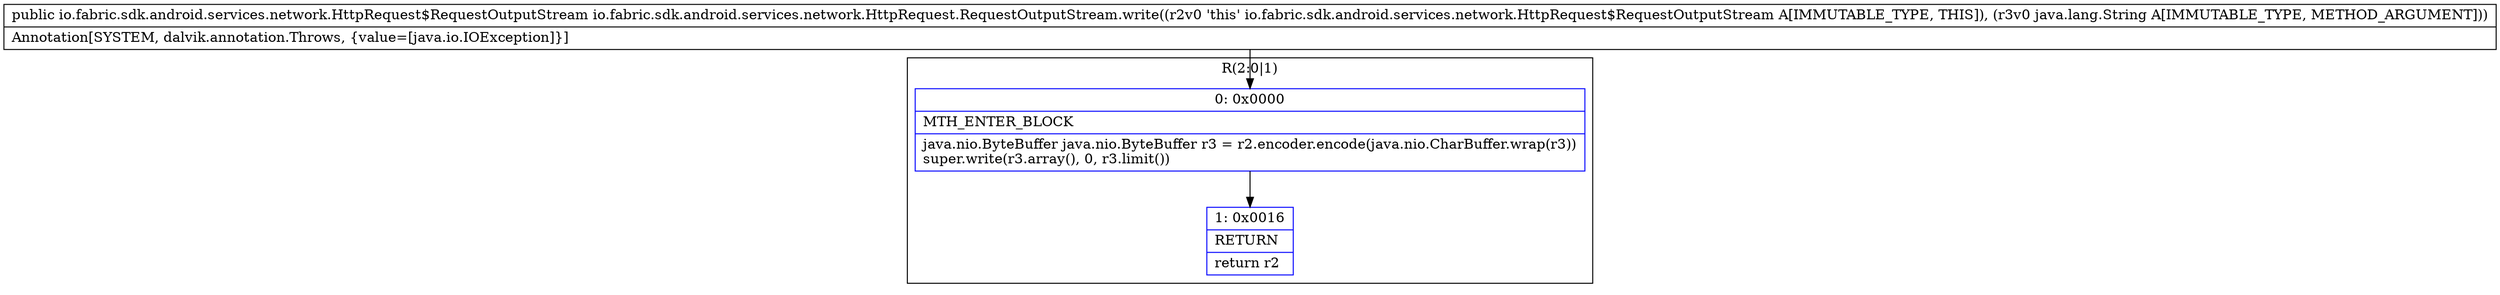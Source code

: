 digraph "CFG forio.fabric.sdk.android.services.network.HttpRequest.RequestOutputStream.write(Ljava\/lang\/String;)Lio\/fabric\/sdk\/android\/services\/network\/HttpRequest$RequestOutputStream;" {
subgraph cluster_Region_1681152113 {
label = "R(2:0|1)";
node [shape=record,color=blue];
Node_0 [shape=record,label="{0\:\ 0x0000|MTH_ENTER_BLOCK\l|java.nio.ByteBuffer java.nio.ByteBuffer r3 = r2.encoder.encode(java.nio.CharBuffer.wrap(r3))\lsuper.write(r3.array(), 0, r3.limit())\l}"];
Node_1 [shape=record,label="{1\:\ 0x0016|RETURN\l|return r2\l}"];
}
MethodNode[shape=record,label="{public io.fabric.sdk.android.services.network.HttpRequest$RequestOutputStream io.fabric.sdk.android.services.network.HttpRequest.RequestOutputStream.write((r2v0 'this' io.fabric.sdk.android.services.network.HttpRequest$RequestOutputStream A[IMMUTABLE_TYPE, THIS]), (r3v0 java.lang.String A[IMMUTABLE_TYPE, METHOD_ARGUMENT]))  | Annotation[SYSTEM, dalvik.annotation.Throws, \{value=[java.io.IOException]\}]\l}"];
MethodNode -> Node_0;
Node_0 -> Node_1;
}

